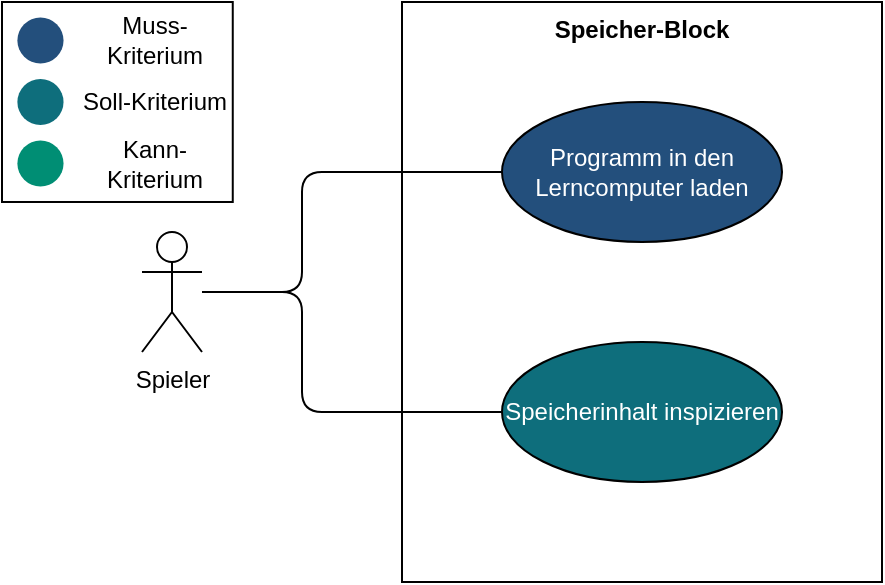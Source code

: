 <mxfile version="22.1.4" type="github">
  <diagram name="Seite-1" id="VoximPgfXESim8kF5o4X">
    <mxGraphModel dx="1836" dy="542" grid="1" gridSize="10" guides="1" tooltips="1" connect="1" arrows="1" fold="1" page="1" pageScale="1" pageWidth="827" pageHeight="1169" math="0" shadow="0">
      <root>
        <mxCell id="0" />
        <mxCell id="1" parent="0" />
        <mxCell id="Ijv35LxQ1c8h_hiRQsC4-1" value="&lt;b&gt;Speicher-Block&lt;/b&gt;" style="whiteSpace=wrap;html=1;fillColor=none;verticalAlign=top;" parent="1" vertex="1">
          <mxGeometry x="130" width="240" height="290" as="geometry" />
        </mxCell>
        <mxCell id="Xvotz_T78GUlIxJXoSnm-1" style="edgeStyle=orthogonalEdgeStyle;shape=connector;rounded=1;orthogonalLoop=1;jettySize=auto;html=1;labelBackgroundColor=default;strokeColor=default;align=center;verticalAlign=middle;fontFamily=Helvetica;fontSize=11;fontColor=default;endArrow=none;endFill=0;" parent="1" source="Ijv35LxQ1c8h_hiRQsC4-5" target="_1cRu_EtYKhJhqwPtkKR-1" edge="1">
          <mxGeometry relative="1" as="geometry">
            <Array as="points">
              <mxPoint x="80" y="145" />
              <mxPoint x="80" y="85" />
            </Array>
          </mxGeometry>
        </mxCell>
        <mxCell id="Xvotz_T78GUlIxJXoSnm-2" style="edgeStyle=orthogonalEdgeStyle;shape=connector;rounded=1;orthogonalLoop=1;jettySize=auto;html=1;labelBackgroundColor=default;strokeColor=default;align=center;verticalAlign=middle;fontFamily=Helvetica;fontSize=11;fontColor=default;endArrow=none;endFill=0;" parent="1" source="Ijv35LxQ1c8h_hiRQsC4-5" target="Ijv35LxQ1c8h_hiRQsC4-6" edge="1">
          <mxGeometry relative="1" as="geometry">
            <Array as="points">
              <mxPoint x="80" y="145" />
              <mxPoint x="80" y="205" />
            </Array>
          </mxGeometry>
        </mxCell>
        <mxCell id="Ijv35LxQ1c8h_hiRQsC4-5" value="Spieler" style="shape=umlActor;verticalLabelPosition=bottom;labelBackgroundColor=#ffffff;verticalAlign=top;html=1;fillColor=none;" parent="1" vertex="1">
          <mxGeometry y="115" width="30" height="60" as="geometry" />
        </mxCell>
        <mxCell id="Ijv35LxQ1c8h_hiRQsC4-6" value="Speicherinhalt inspizieren" style="ellipse;whiteSpace=wrap;html=1;fillColor=#0e6e7c;fontColor=#FFFFFF;" parent="1" vertex="1">
          <mxGeometry x="180" y="170" width="140" height="70" as="geometry" />
        </mxCell>
        <mxCell id="_1cRu_EtYKhJhqwPtkKR-1" value="Programm in den Lerncomputer laden" style="ellipse;whiteSpace=wrap;html=1;fontColor=#FFFFFF;fillColor=#234F7C;" parent="1" vertex="1">
          <mxGeometry x="180" y="50" width="140" height="70" as="geometry" />
        </mxCell>
        <mxCell id="gKwRAPGPyNLh17Yxo6q2-1" value="" style="group;aspect=fixed;" parent="1" vertex="1" connectable="0">
          <mxGeometry x="-70" width="115.38" height="100" as="geometry" />
        </mxCell>
        <mxCell id="gKwRAPGPyNLh17Yxo6q2-2" value="" style="ellipse;whiteSpace=wrap;html=1;strokeColor=none;fillColor=#234F7C;" parent="gKwRAPGPyNLh17Yxo6q2-1" vertex="1">
          <mxGeometry x="7.692" y="7.692" width="23.076" height="23.077" as="geometry" />
        </mxCell>
        <mxCell id="gKwRAPGPyNLh17Yxo6q2-3" value="" style="ellipse;whiteSpace=wrap;html=1;strokeColor=none;fillColor=#0E6E7C;" parent="gKwRAPGPyNLh17Yxo6q2-1" vertex="1">
          <mxGeometry x="7.692" y="38.462" width="23.076" height="23.077" as="geometry" />
        </mxCell>
        <mxCell id="gKwRAPGPyNLh17Yxo6q2-4" value="" style="ellipse;whiteSpace=wrap;html=1;strokeColor=none;fillColor=#008E74;" parent="gKwRAPGPyNLh17Yxo6q2-1" vertex="1">
          <mxGeometry x="7.692" y="69.231" width="23.076" height="23.077" as="geometry" />
        </mxCell>
        <mxCell id="gKwRAPGPyNLh17Yxo6q2-5" value="Muss-Kriterium" style="text;html=1;strokeColor=none;fillColor=none;align=center;verticalAlign=middle;whiteSpace=wrap;rounded=0;" parent="gKwRAPGPyNLh17Yxo6q2-1" vertex="1">
          <mxGeometry x="38.46" y="7.692" width="76.92" height="23.077" as="geometry" />
        </mxCell>
        <mxCell id="gKwRAPGPyNLh17Yxo6q2-6" value="Soll-Kriterium" style="text;html=1;strokeColor=none;fillColor=none;align=center;verticalAlign=middle;whiteSpace=wrap;rounded=0;" parent="gKwRAPGPyNLh17Yxo6q2-1" vertex="1">
          <mxGeometry x="38.46" y="38.462" width="76.92" height="23.077" as="geometry" />
        </mxCell>
        <mxCell id="gKwRAPGPyNLh17Yxo6q2-7" value="Kann-Kriterium" style="text;html=1;strokeColor=none;fillColor=none;align=center;verticalAlign=middle;whiteSpace=wrap;rounded=0;" parent="gKwRAPGPyNLh17Yxo6q2-1" vertex="1">
          <mxGeometry x="38.46" y="69.231" width="76.92" height="23.077" as="geometry" />
        </mxCell>
        <mxCell id="gKwRAPGPyNLh17Yxo6q2-8" value="" style="rounded=0;whiteSpace=wrap;html=1;fillColor=none;aspect=fixed;" parent="gKwRAPGPyNLh17Yxo6q2-1" vertex="1">
          <mxGeometry width="115.38" height="99.996" as="geometry" />
        </mxCell>
      </root>
    </mxGraphModel>
  </diagram>
</mxfile>

